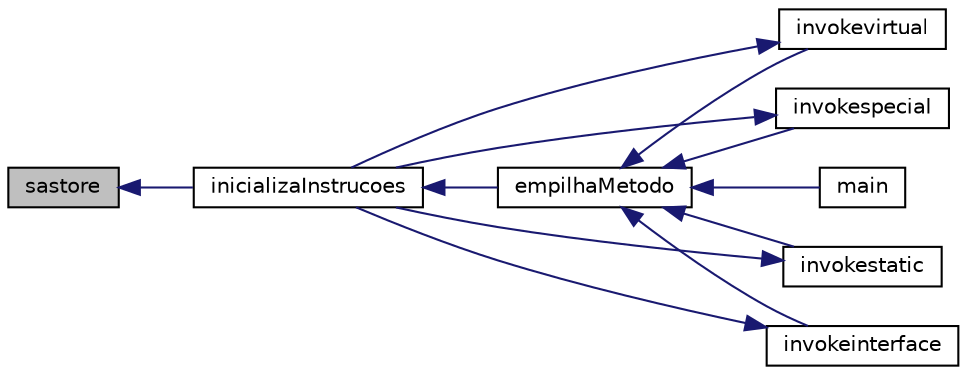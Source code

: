 digraph "sastore"
{
 // INTERACTIVE_SVG=YES
  edge [fontname="Helvetica",fontsize="10",labelfontname="Helvetica",labelfontsize="10"];
  node [fontname="Helvetica",fontsize="10",shape=record];
  rankdir="LR";
  Node3613 [label="sastore",height=0.2,width=0.4,color="black", fillcolor="grey75", style="filled", fontcolor="black"];
  Node3613 -> Node3614 [dir="back",color="midnightblue",fontsize="10",style="solid",fontname="Helvetica"];
  Node3614 [label="inicializaInstrucoes",height=0.2,width=0.4,color="black", fillcolor="white", style="filled",URL="$instrucao_8h.html#a308f4b87fb42ab5a62790c0127003ebe"];
  Node3614 -> Node3615 [dir="back",color="midnightblue",fontsize="10",style="solid",fontname="Helvetica"];
  Node3615 [label="empilhaMetodo",height=0.2,width=0.4,color="black", fillcolor="white", style="filled",URL="$metodo_8h.html#a68acc5b3f2238f62b7d0ee50964183c1"];
  Node3615 -> Node3616 [dir="back",color="midnightblue",fontsize="10",style="solid",fontname="Helvetica"];
  Node3616 [label="invokevirtual",height=0.2,width=0.4,color="black", fillcolor="white", style="filled",URL="$instrucao_8h.html#a78801a57dd7317b58754d741e22607a7"];
  Node3616 -> Node3614 [dir="back",color="midnightblue",fontsize="10",style="solid",fontname="Helvetica"];
  Node3615 -> Node3617 [dir="back",color="midnightblue",fontsize="10",style="solid",fontname="Helvetica"];
  Node3617 [label="invokespecial",height=0.2,width=0.4,color="black", fillcolor="white", style="filled",URL="$instrucao_8h.html#aea396d65920fd2046b81c2b5742f8fc2"];
  Node3617 -> Node3614 [dir="back",color="midnightblue",fontsize="10",style="solid",fontname="Helvetica"];
  Node3615 -> Node3618 [dir="back",color="midnightblue",fontsize="10",style="solid",fontname="Helvetica"];
  Node3618 [label="invokestatic",height=0.2,width=0.4,color="black", fillcolor="white", style="filled",URL="$instrucao_8h.html#a99b74fdcaa5d59615718fc49f4cb1bf2"];
  Node3618 -> Node3614 [dir="back",color="midnightblue",fontsize="10",style="solid",fontname="Helvetica"];
  Node3615 -> Node3619 [dir="back",color="midnightblue",fontsize="10",style="solid",fontname="Helvetica"];
  Node3619 [label="invokeinterface",height=0.2,width=0.4,color="black", fillcolor="white", style="filled",URL="$instrucao_8h.html#a04465c61aa4c123ce79dc562244e7af8"];
  Node3619 -> Node3614 [dir="back",color="midnightblue",fontsize="10",style="solid",fontname="Helvetica"];
  Node3615 -> Node3620 [dir="back",color="midnightblue",fontsize="10",style="solid",fontname="Helvetica"];
  Node3620 [label="main",height=0.2,width=0.4,color="black", fillcolor="white", style="filled",URL="$main_8c.html#a0ddf1224851353fc92bfbff6f499fa97"];
}
